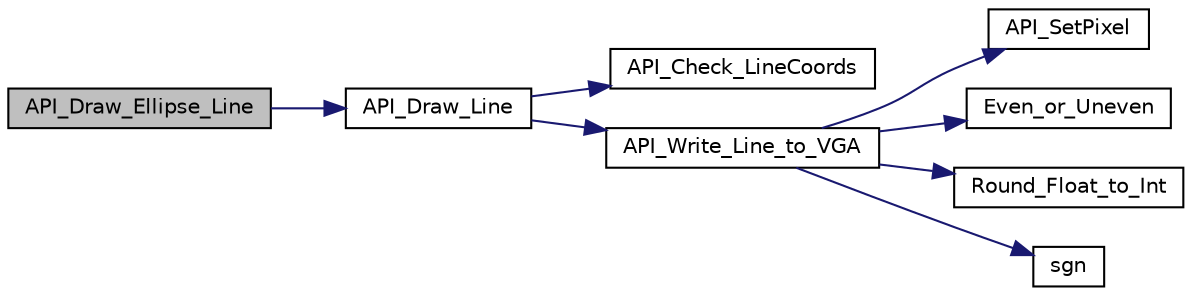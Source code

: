 digraph "API_Draw_Ellipse_Line"
{
 // LATEX_PDF_SIZE
  edge [fontname="Helvetica",fontsize="10",labelfontname="Helvetica",labelfontsize="10"];
  node [fontname="Helvetica",fontsize="10",shape=record];
  rankdir="LR";
  Node1 [label="API_Draw_Ellipse_Line",height=0.2,width=0.4,color="black", fillcolor="grey75", style="filled", fontcolor="black",tooltip=" "];
  Node1 -> Node2 [color="midnightblue",fontsize="10",style="solid",fontname="Helvetica"];
  Node2 [label="API_Draw_Line",height=0.2,width=0.4,color="black", fillcolor="white", style="filled",URL="$line_8c.html#a6f9297d151929e0bf3e975ce1c497f5d",tooltip="This function is used for drawing a line on the VGA screen."];
  Node2 -> Node3 [color="midnightblue",fontsize="10",style="solid",fontname="Helvetica"];
  Node3 [label="API_Check_LineCoords",height=0.2,width=0.4,color="black", fillcolor="white", style="filled",URL="$line_8c.html#a7d79d1836ab6fa62aa0e40586bc925f2",tooltip="This function is used for checking the coordinates of the sent data."];
  Node2 -> Node4 [color="midnightblue",fontsize="10",style="solid",fontname="Helvetica"];
  Node4 [label="API_Write_Line_to_VGA",height=0.2,width=0.4,color="black", fillcolor="white", style="filled",URL="$line_8c.html#ad737d8f17e17f336751f56f5bbfef908",tooltip="This function is used for writing the line on the VGA."];
  Node4 -> Node5 [color="midnightblue",fontsize="10",style="solid",fontname="Helvetica"];
  Node5 [label="API_SetPixel",height=0.2,width=0.4,color="black", fillcolor="white", style="filled",URL="$_v_g_a__core_8c.html#a2e5f4ee3788504643af7c5b5e25ec667",tooltip="This function sets the color of a single pixel."];
  Node4 -> Node6 [color="midnightblue",fontsize="10",style="solid",fontname="Helvetica"];
  Node6 [label="Even_or_Uneven",height=0.2,width=0.4,color="black", fillcolor="white", style="filled",URL="$line_8c.html#ac0b303e7c63014dee4699f81fa8d6ac7",tooltip="This function is used to check if a value is divisible by 2."];
  Node4 -> Node7 [color="midnightblue",fontsize="10",style="solid",fontname="Helvetica"];
  Node7 [label="Round_Float_to_Int",height=0.2,width=0.4,color="black", fillcolor="white", style="filled",URL="$line_8c.html#a726074376b42d71538eaa0cb17f54cc8",tooltip="This function is used for rounding a float to an integer."];
  Node4 -> Node8 [color="midnightblue",fontsize="10",style="solid",fontname="Helvetica"];
  Node8 [label="sgn",height=0.2,width=0.4,color="black", fillcolor="white", style="filled",URL="$line_8c.html#a717b67cf51c62a641c775f023ecb034f",tooltip="This function is used to check if a variable is bigger or smaller than 0."];
}
